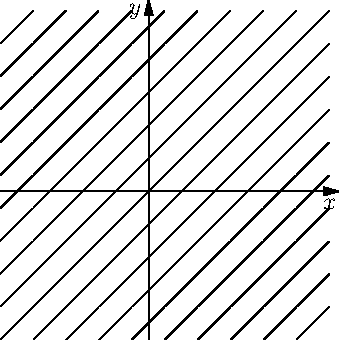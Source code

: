 import graph;
import contour;
size(6cm,6cm);

real pente(real x, real y) { return 1; }
path foo(pair p) { return (0,0)--(1,pente(p.x,p.y)); }
add(vectorfield(foo,(-1,-1),(1,1),arrow=None));

// draw(contour(F,(-2,-2),(4,4),new real[] {0.1, 0.2, 0.3,0.5,0.7,1,1.5}));

xaxis("$x$",Arrow());
yaxis("$y$",Arrow());
